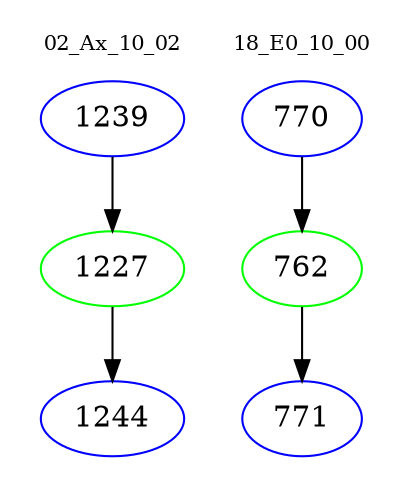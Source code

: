 digraph{
subgraph cluster_0 {
color = white
label = "02_Ax_10_02";
fontsize=10;
T0_1239 [label="1239", color="blue"]
T0_1239 -> T0_1227 [color="black"]
T0_1227 [label="1227", color="green"]
T0_1227 -> T0_1244 [color="black"]
T0_1244 [label="1244", color="blue"]
}
subgraph cluster_1 {
color = white
label = "18_E0_10_00";
fontsize=10;
T1_770 [label="770", color="blue"]
T1_770 -> T1_762 [color="black"]
T1_762 [label="762", color="green"]
T1_762 -> T1_771 [color="black"]
T1_771 [label="771", color="blue"]
}
}
